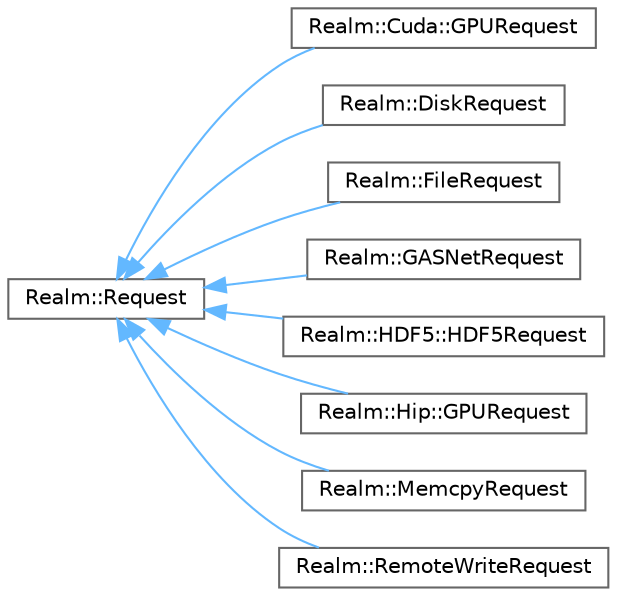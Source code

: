 digraph "Graphical Class Hierarchy"
{
 // LATEX_PDF_SIZE
  bgcolor="transparent";
  edge [fontname=Helvetica,fontsize=10,labelfontname=Helvetica,labelfontsize=10];
  node [fontname=Helvetica,fontsize=10,shape=box,height=0.2,width=0.4];
  rankdir="LR";
  Node0 [id="Node000000",label="Realm::Request",height=0.2,width=0.4,color="grey40", fillcolor="white", style="filled",URL="$classRealm_1_1Request.html",tooltip=" "];
  Node0 -> Node1 [id="edge293_Node000000_Node000001",dir="back",color="steelblue1",style="solid",tooltip=" "];
  Node1 [id="Node000001",label="Realm::Cuda::GPURequest",height=0.2,width=0.4,color="grey40", fillcolor="white", style="filled",URL="$classRealm_1_1Cuda_1_1GPURequest.html",tooltip=" "];
  Node0 -> Node2 [id="edge294_Node000000_Node000002",dir="back",color="steelblue1",style="solid",tooltip=" "];
  Node2 [id="Node000002",label="Realm::DiskRequest",height=0.2,width=0.4,color="grey40", fillcolor="white", style="filled",URL="$classRealm_1_1DiskRequest.html",tooltip=" "];
  Node0 -> Node3 [id="edge295_Node000000_Node000003",dir="back",color="steelblue1",style="solid",tooltip=" "];
  Node3 [id="Node000003",label="Realm::FileRequest",height=0.2,width=0.4,color="grey40", fillcolor="white", style="filled",URL="$classRealm_1_1FileRequest.html",tooltip=" "];
  Node0 -> Node4 [id="edge296_Node000000_Node000004",dir="back",color="steelblue1",style="solid",tooltip=" "];
  Node4 [id="Node000004",label="Realm::GASNetRequest",height=0.2,width=0.4,color="grey40", fillcolor="white", style="filled",URL="$classRealm_1_1GASNetRequest.html",tooltip=" "];
  Node0 -> Node5 [id="edge297_Node000000_Node000005",dir="back",color="steelblue1",style="solid",tooltip=" "];
  Node5 [id="Node000005",label="Realm::HDF5::HDF5Request",height=0.2,width=0.4,color="grey40", fillcolor="white", style="filled",URL="$classRealm_1_1HDF5_1_1HDF5Request.html",tooltip=" "];
  Node0 -> Node6 [id="edge298_Node000000_Node000006",dir="back",color="steelblue1",style="solid",tooltip=" "];
  Node6 [id="Node000006",label="Realm::Hip::GPURequest",height=0.2,width=0.4,color="grey40", fillcolor="white", style="filled",URL="$classRealm_1_1Hip_1_1GPURequest.html",tooltip=" "];
  Node0 -> Node7 [id="edge299_Node000000_Node000007",dir="back",color="steelblue1",style="solid",tooltip=" "];
  Node7 [id="Node000007",label="Realm::MemcpyRequest",height=0.2,width=0.4,color="grey40", fillcolor="white", style="filled",URL="$classRealm_1_1MemcpyRequest.html",tooltip=" "];
  Node0 -> Node8 [id="edge300_Node000000_Node000008",dir="back",color="steelblue1",style="solid",tooltip=" "];
  Node8 [id="Node000008",label="Realm::RemoteWriteRequest",height=0.2,width=0.4,color="grey40", fillcolor="white", style="filled",URL="$classRealm_1_1RemoteWriteRequest.html",tooltip=" "];
}
